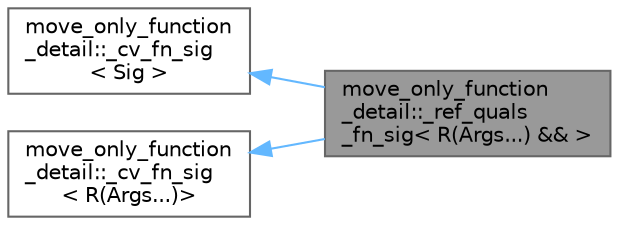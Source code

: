 digraph "move_only_function_detail::_ref_quals_fn_sig&lt; R(Args...) &amp;&amp; &gt;"
{
 // LATEX_PDF_SIZE
  bgcolor="transparent";
  edge [fontname=Helvetica,fontsize=10,labelfontname=Helvetica,labelfontsize=10];
  node [fontname=Helvetica,fontsize=10,shape=box,height=0.2,width=0.4];
  rankdir="LR";
  Node1 [id="Node000001",label="move_only_function\l_detail::_ref_quals\l_fn_sig\< R(Args...) && \>",height=0.2,width=0.4,color="gray40", fillcolor="grey60", style="filled", fontcolor="black",tooltip=" "];
  Node2 -> Node1 [id="edge3_Node000001_Node000002",dir="back",color="steelblue1",style="solid",tooltip=" "];
  Node2 [id="Node000002",label="move_only_function\l_detail::_cv_fn_sig\l\< Sig \>",height=0.2,width=0.4,color="gray40", fillcolor="white", style="filled",URL="$structmove__only__function__detail_1_1__cv__fn__sig.html",tooltip=" "];
  Node3 -> Node1 [id="edge4_Node000001_Node000003",dir="back",color="steelblue1",style="solid",tooltip=" "];
  Node3 [id="Node000003",label="move_only_function\l_detail::_cv_fn_sig\l\< R(Args...)\>",height=0.2,width=0.4,color="gray40", fillcolor="white", style="filled",URL="$structmove__only__function__detail_1_1__cv__fn__sig_3_01_r_07_args_8_8_8_08_4.html",tooltip=" "];
}
